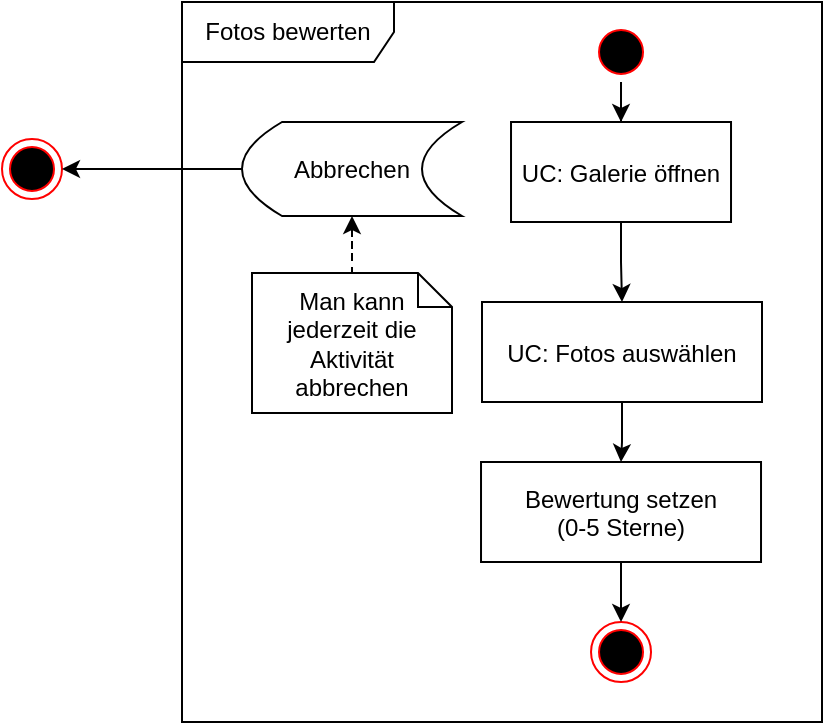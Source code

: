 <mxfile version="26.2.6">
  <diagram name="Seite-1" id="l0WvUJElL2ecB1N14b2X">
    <mxGraphModel dx="1148" dy="693" grid="1" gridSize="10" guides="1" tooltips="1" connect="1" arrows="1" fold="1" page="1" pageScale="1" pageWidth="1169" pageHeight="826" math="0" shadow="0">
      <root>
        <mxCell id="0" />
        <mxCell id="1" parent="0" />
        <mxCell id="_Efm3URx336y0hWJy-us-1" style="edgeStyle=orthogonalEdgeStyle;rounded=0;orthogonalLoop=1;jettySize=auto;html=1;" edge="1" parent="1" source="_Efm3URx336y0hWJy-us-2" target="_Efm3URx336y0hWJy-us-4">
          <mxGeometry relative="1" as="geometry" />
        </mxCell>
        <mxCell id="_Efm3URx336y0hWJy-us-2" value="" style="ellipse;shape=startState;fillColor=#000000;strokeColor=#ff0000;" vertex="1" parent="1">
          <mxGeometry x="334.51" y="60" width="30" height="30" as="geometry" />
        </mxCell>
        <mxCell id="_Efm3URx336y0hWJy-us-33" value="" style="edgeStyle=orthogonalEdgeStyle;rounded=0;orthogonalLoop=1;jettySize=auto;html=1;" edge="1" parent="1" source="_Efm3URx336y0hWJy-us-4" target="_Efm3URx336y0hWJy-us-19">
          <mxGeometry relative="1" as="geometry" />
        </mxCell>
        <mxCell id="_Efm3URx336y0hWJy-us-4" value="UC: Galerie öffnen" style="" vertex="1" parent="1">
          <mxGeometry x="294.51" y="110" width="110" height="50" as="geometry" />
        </mxCell>
        <mxCell id="_Efm3URx336y0hWJy-us-5" value="Fotos bewerten" style="shape=umlFrame;whiteSpace=wrap;html=1;pointerEvents=0;width=106;height=30;" vertex="1" parent="1">
          <mxGeometry x="130" y="50" width="320" height="360" as="geometry" />
        </mxCell>
        <mxCell id="_Efm3URx336y0hWJy-us-13" value="" style="ellipse;shape=endState;fillColor=#000000;strokeColor=#ff0000" vertex="1" parent="1">
          <mxGeometry x="40" y="118.5" width="30" height="30" as="geometry" />
        </mxCell>
        <mxCell id="_Efm3URx336y0hWJy-us-14" style="edgeStyle=orthogonalEdgeStyle;rounded=0;orthogonalLoop=1;jettySize=auto;html=1;" edge="1" parent="1" source="_Efm3URx336y0hWJy-us-15" target="_Efm3URx336y0hWJy-us-13">
          <mxGeometry relative="1" as="geometry" />
        </mxCell>
        <mxCell id="_Efm3URx336y0hWJy-us-15" value="Abbrechen" style="shape=dataStorage;whiteSpace=wrap;html=1;fixedSize=1;" vertex="1" parent="1">
          <mxGeometry x="160" y="110" width="110" height="47" as="geometry" />
        </mxCell>
        <mxCell id="_Efm3URx336y0hWJy-us-16" style="edgeStyle=orthogonalEdgeStyle;rounded=0;orthogonalLoop=1;jettySize=auto;html=1;dashed=1;" edge="1" parent="1" source="_Efm3URx336y0hWJy-us-17" target="_Efm3URx336y0hWJy-us-15">
          <mxGeometry relative="1" as="geometry" />
        </mxCell>
        <mxCell id="_Efm3URx336y0hWJy-us-17" value="Man kann jederzeit die Aktivität abbrechen" style="shape=note;whiteSpace=wrap;size=17" vertex="1" parent="1">
          <mxGeometry x="165" y="185.5" width="100" height="70" as="geometry" />
        </mxCell>
        <mxCell id="_Efm3URx336y0hWJy-us-38" style="edgeStyle=orthogonalEdgeStyle;rounded=0;orthogonalLoop=1;jettySize=auto;html=1;" edge="1" parent="1" source="_Efm3URx336y0hWJy-us-19" target="_Efm3URx336y0hWJy-us-37">
          <mxGeometry relative="1" as="geometry" />
        </mxCell>
        <mxCell id="_Efm3URx336y0hWJy-us-19" value="UC: Fotos auswählen" style="" vertex="1" parent="1">
          <mxGeometry x="280" y="200" width="140" height="50" as="geometry" />
        </mxCell>
        <mxCell id="_Efm3URx336y0hWJy-us-24" value="" style="ellipse;shape=endState;fillColor=#000000;strokeColor=#ff0000" vertex="1" parent="1">
          <mxGeometry x="334.51" y="360" width="30" height="30" as="geometry" />
        </mxCell>
        <mxCell id="_Efm3URx336y0hWJy-us-39" style="edgeStyle=orthogonalEdgeStyle;rounded=0;orthogonalLoop=1;jettySize=auto;html=1;" edge="1" parent="1" source="_Efm3URx336y0hWJy-us-37" target="_Efm3URx336y0hWJy-us-24">
          <mxGeometry relative="1" as="geometry" />
        </mxCell>
        <mxCell id="_Efm3URx336y0hWJy-us-37" value="Bewertung setzen&#xa;(0-5 Sterne)" style="" vertex="1" parent="1">
          <mxGeometry x="279.51" y="280" width="140" height="50" as="geometry" />
        </mxCell>
      </root>
    </mxGraphModel>
  </diagram>
</mxfile>
